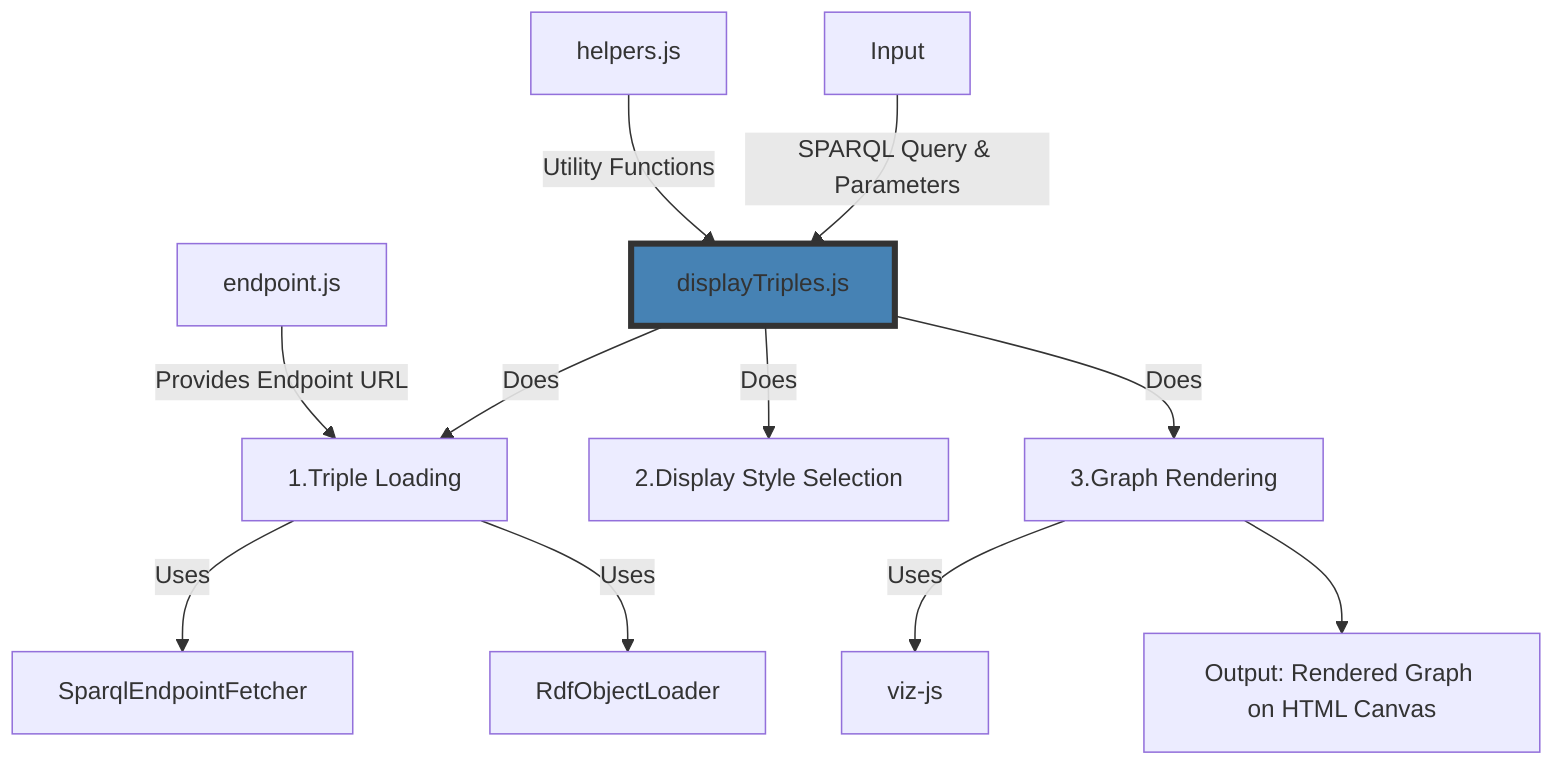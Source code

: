 graph TD
    A[Input] --> |SPARQL Query & Parameters| B[displayTriples.js]
    B --> |Does| C[1.Triple Loading]
    B --> |Does| D[2.Display Style Selection]
    B --> |Does| E[3.Graph Rendering]
    
    C --> |Uses| F[SparqlEndpointFetcher]
    C --> |Uses| G[RdfObjectLoader]
    
    E --> |Uses| H[viz-js]
    
    I[endpoint.js] --> |Provides Endpoint URL| C
    J[helpers.js] --> |Utility Functions| B
    
    E --> K[Output: Rendered Graph on HTML Canvas]

    style B fill:#4682b4,stroke:#333,stroke-width:4px